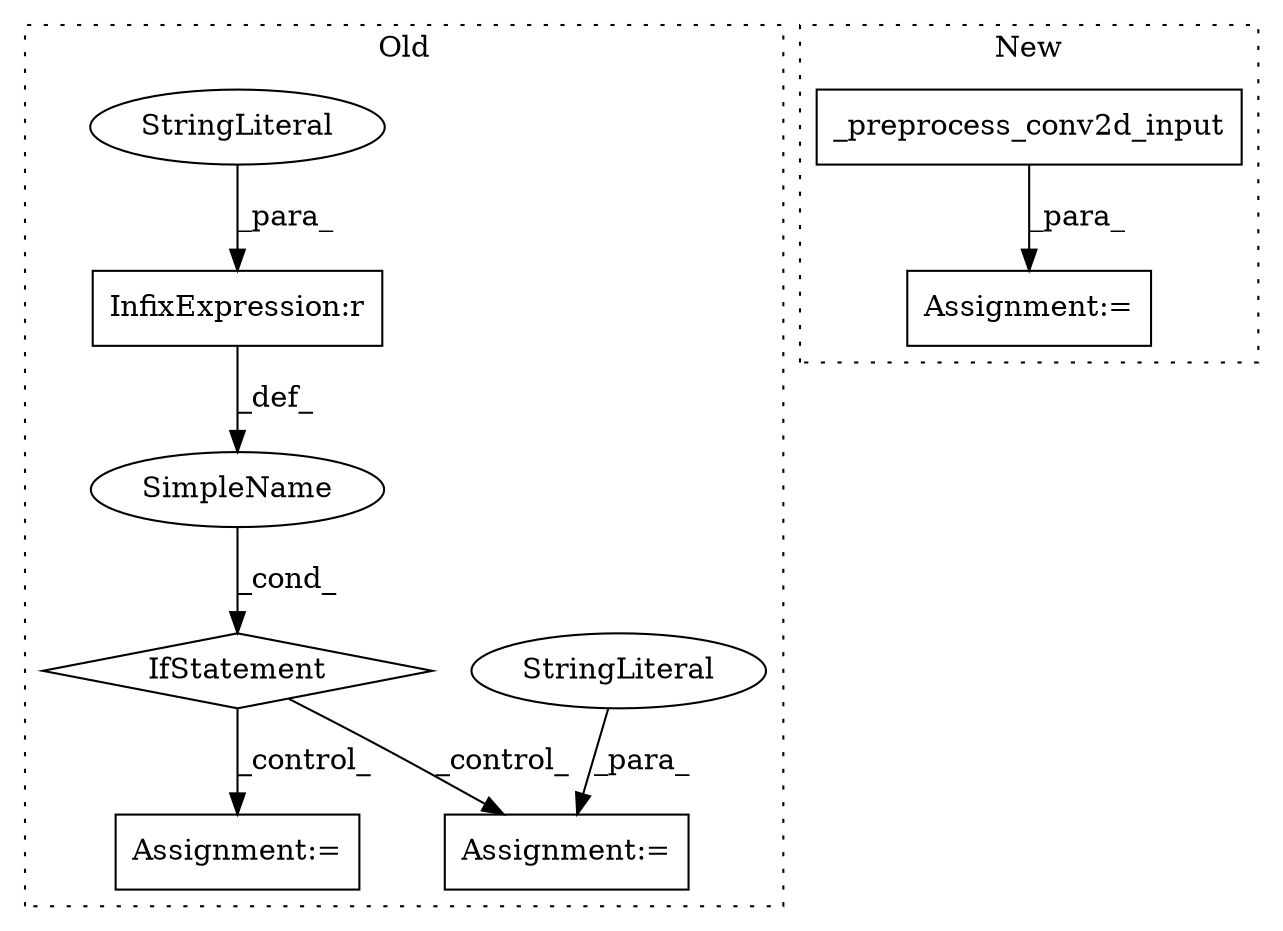 digraph G {
subgraph cluster0 {
1 [label="IfStatement" a="25" s="49961,49995" l="4,2" shape="diamond"];
3 [label="SimpleName" a="42" s="" l="" shape="ellipse"];
4 [label="Assignment:=" a="7" s="50019" l="1" shape="box"];
5 [label="StringLiteral" a="45" s="50020" l="6" shape="ellipse"];
6 [label="InfixExpression:r" a="27" s="49976" l="4" shape="box"];
7 [label="StringLiteral" a="45" s="49980" l="15" shape="ellipse"];
9 [label="Assignment:=" a="7" s="50062" l="1" shape="box"];
label = "Old";
style="dotted";
}
subgraph cluster1 {
2 [label="_preprocess_conv2d_input" a="32" s="49907,49945" l="25,1" shape="box"];
8 [label="Assignment:=" a="7" s="49906" l="1" shape="box"];
label = "New";
style="dotted";
}
1 -> 9 [label="_control_"];
1 -> 4 [label="_control_"];
2 -> 8 [label="_para_"];
3 -> 1 [label="_cond_"];
5 -> 4 [label="_para_"];
6 -> 3 [label="_def_"];
7 -> 6 [label="_para_"];
}